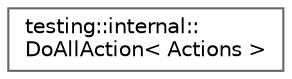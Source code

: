 digraph "Graphical Class Hierarchy"
{
 // LATEX_PDF_SIZE
  bgcolor="transparent";
  edge [fontname=Helvetica,fontsize=10,labelfontname=Helvetica,labelfontsize=10];
  node [fontname=Helvetica,fontsize=10,shape=box,height=0.2,width=0.4];
  rankdir="LR";
  Node0 [id="Node000000",label="testing::internal::\lDoAllAction\< Actions \>",height=0.2,width=0.4,color="grey40", fillcolor="white", style="filled",URL="$classtesting_1_1internal_1_1_do_all_action.html",tooltip=" "];
}
